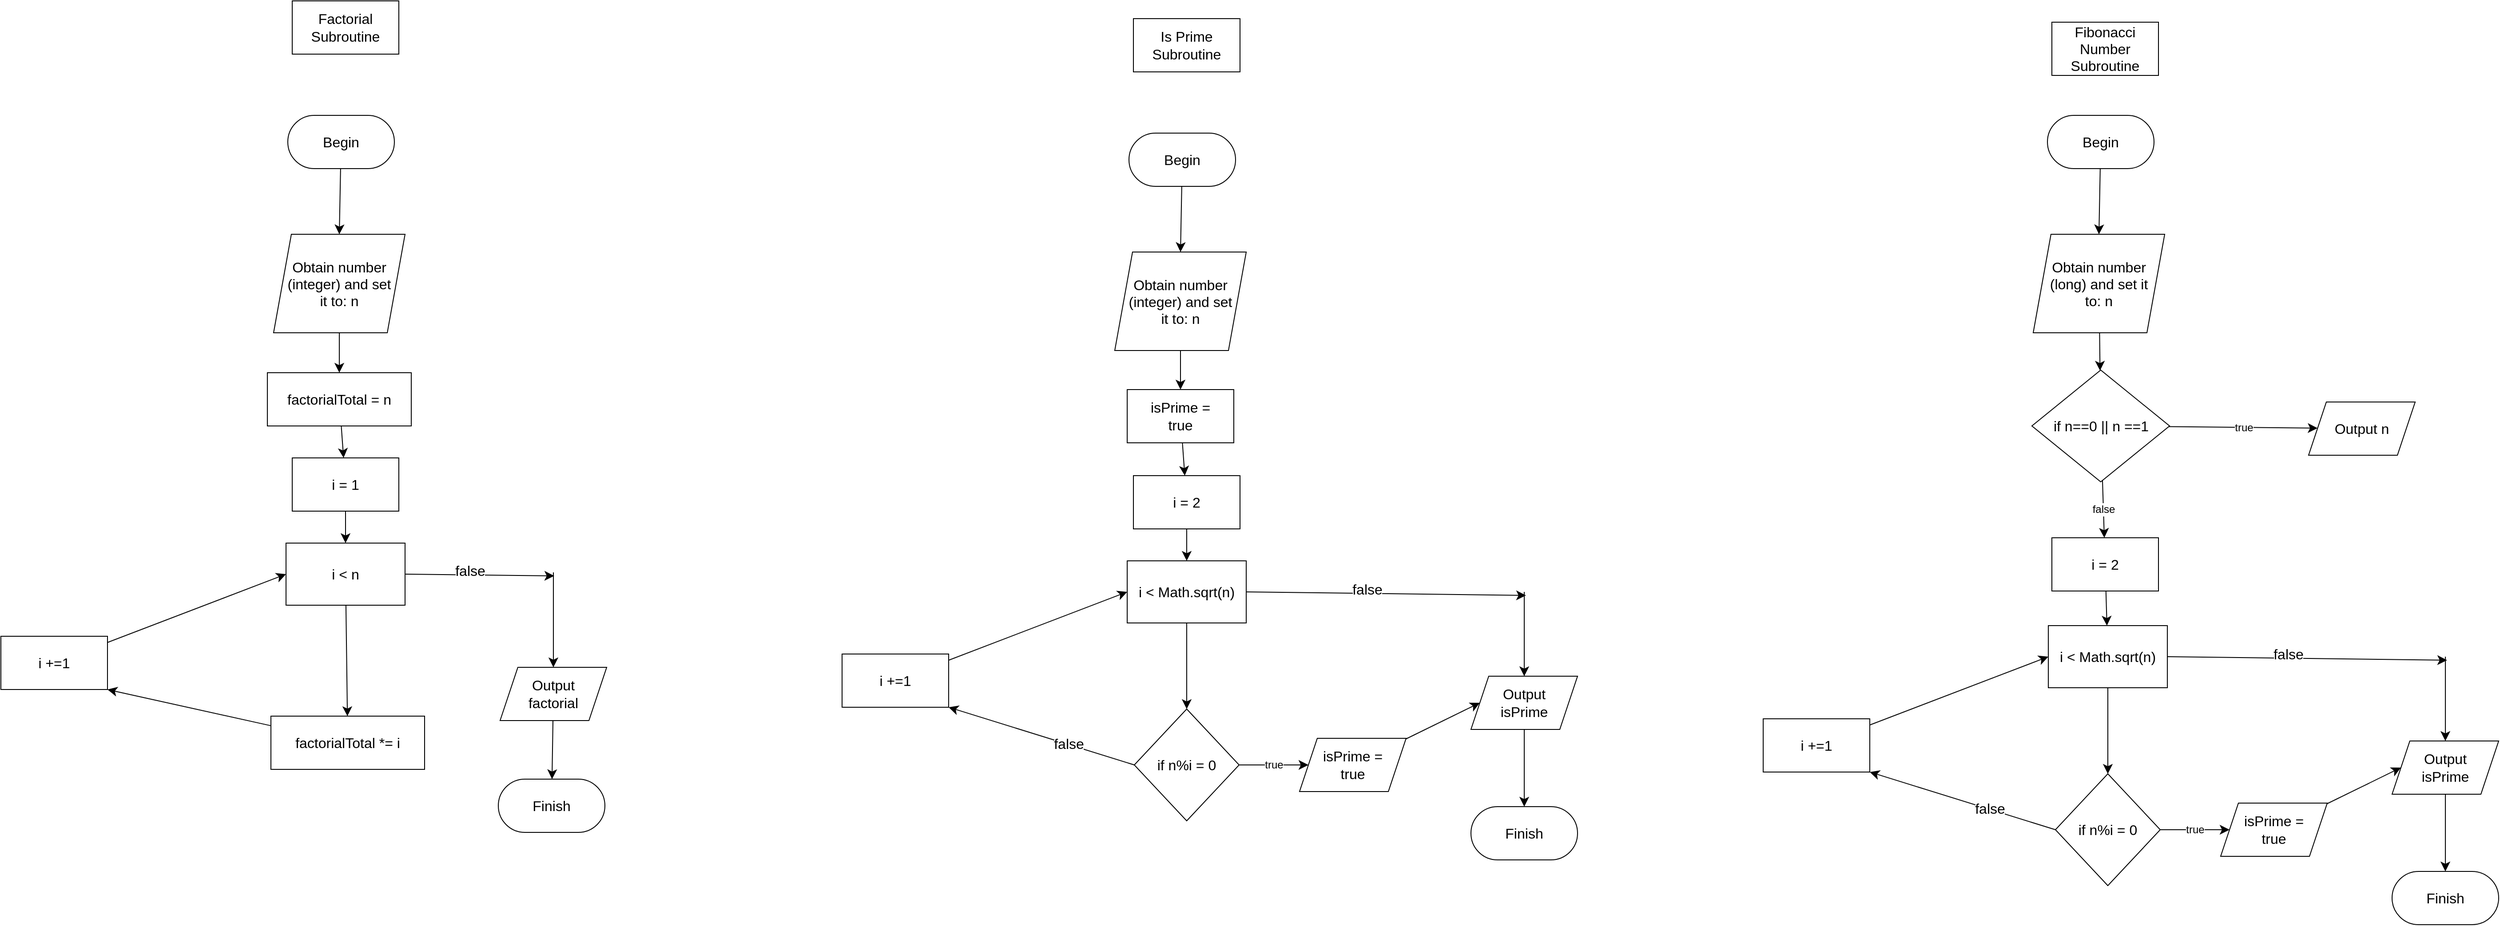 <mxfile version="20.8.3" type="github">
  <diagram id="WnnT9eaO3p0BWbKeblLl" name="Page-1">
    <mxGraphModel dx="1962" dy="1348" grid="0" gridSize="10" guides="1" tooltips="1" connect="1" arrows="1" fold="1" page="0" pageScale="1" pageWidth="827" pageHeight="1169" math="0" shadow="0">
      <root>
        <mxCell id="0" />
        <mxCell id="1" parent="0" />
        <mxCell id="kuhHr71bj72E31eIpp_Y-3" value="" style="edgeStyle=none;curved=1;rounded=0;orthogonalLoop=1;jettySize=auto;html=1;fontSize=12;startSize=8;endSize=8;entryX=0.5;entryY=0;entryDx=0;entryDy=0;" edge="1" parent="1" source="kuhHr71bj72E31eIpp_Y-1" target="kuhHr71bj72E31eIpp_Y-4">
          <mxGeometry relative="1" as="geometry">
            <mxPoint x="69" y="13" as="targetPoint" />
          </mxGeometry>
        </mxCell>
        <mxCell id="kuhHr71bj72E31eIpp_Y-1" value="Begin" style="rounded=1;whiteSpace=wrap;html=1;fontSize=16;arcSize=50;" vertex="1" parent="1">
          <mxGeometry x="9" y="-167" width="120" height="60" as="geometry" />
        </mxCell>
        <mxCell id="kuhHr71bj72E31eIpp_Y-12" value="" style="edgeStyle=none;curved=1;rounded=0;orthogonalLoop=1;jettySize=auto;html=1;fontSize=12;startSize=8;endSize=8;" edge="1" parent="1" source="kuhHr71bj72E31eIpp_Y-4" target="kuhHr71bj72E31eIpp_Y-11">
          <mxGeometry relative="1" as="geometry" />
        </mxCell>
        <mxCell id="kuhHr71bj72E31eIpp_Y-4" value="Obtain number (integer) and set it to: n" style="shape=parallelogram;perimeter=parallelogramPerimeter;whiteSpace=wrap;html=1;fixedSize=1;fontSize=16;spacing=12;" vertex="1" parent="1">
          <mxGeometry x="-7" y="-33" width="148" height="111" as="geometry" />
        </mxCell>
        <mxCell id="kuhHr71bj72E31eIpp_Y-20" value="" style="edgeStyle=none;curved=1;rounded=0;orthogonalLoop=1;jettySize=auto;html=1;fontSize=12;startSize=8;endSize=8;" edge="1" parent="1" source="kuhHr71bj72E31eIpp_Y-5" target="kuhHr71bj72E31eIpp_Y-19">
          <mxGeometry relative="1" as="geometry" />
        </mxCell>
        <mxCell id="kuhHr71bj72E31eIpp_Y-5" value="i &amp;lt; n" style="whiteSpace=wrap;html=1;fontSize=16;spacing=12;" vertex="1" parent="1">
          <mxGeometry x="7" y="315" width="134" height="70" as="geometry" />
        </mxCell>
        <mxCell id="kuhHr71bj72E31eIpp_Y-7" value="" style="endArrow=classic;html=1;rounded=0;fontSize=12;startSize=8;endSize=8;curved=1;exitX=1;exitY=0.5;exitDx=0;exitDy=0;" edge="1" parent="1" source="kuhHr71bj72E31eIpp_Y-5">
          <mxGeometry width="50" height="50" relative="1" as="geometry">
            <mxPoint x="41" y="207" as="sourcePoint" />
            <mxPoint x="309" y="352" as="targetPoint" />
          </mxGeometry>
        </mxCell>
        <mxCell id="kuhHr71bj72E31eIpp_Y-10" value="false" style="edgeLabel;html=1;align=center;verticalAlign=middle;resizable=0;points=[];fontSize=16;" vertex="1" connectable="0" parent="kuhHr71bj72E31eIpp_Y-7">
          <mxGeometry x="-0.135" y="5" relative="1" as="geometry">
            <mxPoint as="offset" />
          </mxGeometry>
        </mxCell>
        <mxCell id="kuhHr71bj72E31eIpp_Y-60" value="" style="edgeStyle=none;curved=1;rounded=0;orthogonalLoop=1;jettySize=auto;html=1;fontSize=12;startSize=8;endSize=8;" edge="1" parent="1" source="kuhHr71bj72E31eIpp_Y-8" target="kuhHr71bj72E31eIpp_Y-59">
          <mxGeometry relative="1" as="geometry" />
        </mxCell>
        <mxCell id="kuhHr71bj72E31eIpp_Y-8" value="Output factorial" style="shape=parallelogram;perimeter=parallelogramPerimeter;whiteSpace=wrap;html=1;fixedSize=1;fontSize=16;spacing=12;" vertex="1" parent="1">
          <mxGeometry x="248" y="455" width="120" height="60" as="geometry" />
        </mxCell>
        <mxCell id="kuhHr71bj72E31eIpp_Y-9" value="" style="endArrow=classic;html=1;rounded=0;fontSize=12;startSize=8;endSize=8;curved=1;entryX=0.5;entryY=0;entryDx=0;entryDy=0;" edge="1" parent="1" target="kuhHr71bj72E31eIpp_Y-8">
          <mxGeometry width="50" height="50" relative="1" as="geometry">
            <mxPoint x="308" y="348" as="sourcePoint" />
            <mxPoint x="377" y="238" as="targetPoint" />
          </mxGeometry>
        </mxCell>
        <mxCell id="kuhHr71bj72E31eIpp_Y-17" value="" style="edgeStyle=none;curved=1;rounded=0;orthogonalLoop=1;jettySize=auto;html=1;fontSize=12;startSize=8;endSize=8;" edge="1" parent="1" source="kuhHr71bj72E31eIpp_Y-11" target="kuhHr71bj72E31eIpp_Y-16">
          <mxGeometry relative="1" as="geometry" />
        </mxCell>
        <mxCell id="kuhHr71bj72E31eIpp_Y-11" value="factorialTotal = n" style="whiteSpace=wrap;html=1;fontSize=16;spacing=12;" vertex="1" parent="1">
          <mxGeometry x="-14" y="123" width="162" height="60" as="geometry" />
        </mxCell>
        <mxCell id="kuhHr71bj72E31eIpp_Y-18" value="" style="edgeStyle=none;curved=1;rounded=0;orthogonalLoop=1;jettySize=auto;html=1;fontSize=12;startSize=8;endSize=8;" edge="1" parent="1" source="kuhHr71bj72E31eIpp_Y-16" target="kuhHr71bj72E31eIpp_Y-5">
          <mxGeometry relative="1" as="geometry" />
        </mxCell>
        <mxCell id="kuhHr71bj72E31eIpp_Y-16" value="i = 1" style="rounded=0;whiteSpace=wrap;html=1;fontSize=16;" vertex="1" parent="1">
          <mxGeometry x="14" y="219" width="120" height="60" as="geometry" />
        </mxCell>
        <mxCell id="kuhHr71bj72E31eIpp_Y-22" value="" style="edgeStyle=none;curved=1;rounded=0;orthogonalLoop=1;jettySize=auto;html=1;fontSize=12;startSize=8;endSize=8;entryX=1;entryY=1;entryDx=0;entryDy=0;" edge="1" parent="1" source="kuhHr71bj72E31eIpp_Y-19" target="kuhHr71bj72E31eIpp_Y-21">
          <mxGeometry relative="1" as="geometry" />
        </mxCell>
        <mxCell id="kuhHr71bj72E31eIpp_Y-19" value="factorialTotal&amp;nbsp;*= i" style="whiteSpace=wrap;html=1;fontSize=16;spacing=12;" vertex="1" parent="1">
          <mxGeometry x="-10" y="510" width="173" height="60" as="geometry" />
        </mxCell>
        <mxCell id="kuhHr71bj72E31eIpp_Y-24" value="" style="edgeStyle=none;curved=1;rounded=0;orthogonalLoop=1;jettySize=auto;html=1;fontSize=12;startSize=8;endSize=8;entryX=0;entryY=0.5;entryDx=0;entryDy=0;" edge="1" parent="1" source="kuhHr71bj72E31eIpp_Y-21" target="kuhHr71bj72E31eIpp_Y-5">
          <mxGeometry relative="1" as="geometry">
            <mxPoint x="-254" y="300" as="targetPoint" />
          </mxGeometry>
        </mxCell>
        <mxCell id="kuhHr71bj72E31eIpp_Y-21" value="i +=1" style="whiteSpace=wrap;html=1;fontSize=16;spacing=12;" vertex="1" parent="1">
          <mxGeometry x="-314" y="420" width="120" height="60" as="geometry" />
        </mxCell>
        <mxCell id="kuhHr71bj72E31eIpp_Y-25" value="Factorial Subroutine" style="rounded=0;whiteSpace=wrap;html=1;fontSize=16;" vertex="1" parent="1">
          <mxGeometry x="14" y="-296" width="120" height="60" as="geometry" />
        </mxCell>
        <mxCell id="kuhHr71bj72E31eIpp_Y-26" value="" style="edgeStyle=none;curved=1;rounded=0;orthogonalLoop=1;jettySize=auto;html=1;fontSize=12;startSize=8;endSize=8;entryX=0.5;entryY=0;entryDx=0;entryDy=0;" edge="1" parent="1" source="kuhHr71bj72E31eIpp_Y-27" target="kuhHr71bj72E31eIpp_Y-29">
          <mxGeometry relative="1" as="geometry">
            <mxPoint x="1016" y="33" as="targetPoint" />
          </mxGeometry>
        </mxCell>
        <mxCell id="kuhHr71bj72E31eIpp_Y-27" value="Begin" style="rounded=1;whiteSpace=wrap;html=1;fontSize=16;arcSize=50;" vertex="1" parent="1">
          <mxGeometry x="956" y="-147" width="120" height="60" as="geometry" />
        </mxCell>
        <mxCell id="kuhHr71bj72E31eIpp_Y-28" value="" style="edgeStyle=none;curved=1;rounded=0;orthogonalLoop=1;jettySize=auto;html=1;fontSize=12;startSize=8;endSize=8;" edge="1" parent="1" source="kuhHr71bj72E31eIpp_Y-29" target="kuhHr71bj72E31eIpp_Y-37">
          <mxGeometry relative="1" as="geometry" />
        </mxCell>
        <mxCell id="kuhHr71bj72E31eIpp_Y-29" value="Obtain number (integer) and set it to: n" style="shape=parallelogram;perimeter=parallelogramPerimeter;whiteSpace=wrap;html=1;fixedSize=1;fontSize=16;spacing=12;" vertex="1" parent="1">
          <mxGeometry x="940" y="-13" width="148" height="111" as="geometry" />
        </mxCell>
        <mxCell id="kuhHr71bj72E31eIpp_Y-47" value="" style="edgeStyle=none;curved=1;rounded=0;orthogonalLoop=1;jettySize=auto;html=1;fontSize=12;startSize=8;endSize=8;" edge="1" parent="1" source="kuhHr71bj72E31eIpp_Y-31" target="kuhHr71bj72E31eIpp_Y-45">
          <mxGeometry relative="1" as="geometry" />
        </mxCell>
        <mxCell id="kuhHr71bj72E31eIpp_Y-31" value="i &amp;lt; Math.sqrt(n)" style="whiteSpace=wrap;html=1;fontSize=16;spacing=12;" vertex="1" parent="1">
          <mxGeometry x="954" y="335" width="134" height="70" as="geometry" />
        </mxCell>
        <mxCell id="kuhHr71bj72E31eIpp_Y-32" value="" style="endArrow=classic;html=1;rounded=0;fontSize=12;startSize=8;endSize=8;curved=1;exitX=1;exitY=0.5;exitDx=0;exitDy=0;" edge="1" parent="1" source="kuhHr71bj72E31eIpp_Y-31">
          <mxGeometry width="50" height="50" relative="1" as="geometry">
            <mxPoint x="988" y="227" as="sourcePoint" />
            <mxPoint x="1403" y="374" as="targetPoint" />
          </mxGeometry>
        </mxCell>
        <mxCell id="kuhHr71bj72E31eIpp_Y-33" value="false" style="edgeLabel;html=1;align=center;verticalAlign=middle;resizable=0;points=[];fontSize=16;" vertex="1" connectable="0" parent="kuhHr71bj72E31eIpp_Y-32">
          <mxGeometry x="-0.135" y="5" relative="1" as="geometry">
            <mxPoint as="offset" />
          </mxGeometry>
        </mxCell>
        <mxCell id="kuhHr71bj72E31eIpp_Y-58" style="edgeStyle=none;curved=1;rounded=0;orthogonalLoop=1;jettySize=auto;html=1;fontSize=12;startSize=8;endSize=8;" edge="1" parent="1" source="kuhHr71bj72E31eIpp_Y-34" target="kuhHr71bj72E31eIpp_Y-56">
          <mxGeometry relative="1" as="geometry" />
        </mxCell>
        <mxCell id="kuhHr71bj72E31eIpp_Y-34" value="Output isPrime" style="shape=parallelogram;perimeter=parallelogramPerimeter;whiteSpace=wrap;html=1;fixedSize=1;fontSize=16;spacing=12;" vertex="1" parent="1">
          <mxGeometry x="1341" y="465" width="120" height="60" as="geometry" />
        </mxCell>
        <mxCell id="kuhHr71bj72E31eIpp_Y-35" value="" style="endArrow=classic;html=1;rounded=0;fontSize=12;startSize=8;endSize=8;curved=1;entryX=0.5;entryY=0;entryDx=0;entryDy=0;" edge="1" parent="1" target="kuhHr71bj72E31eIpp_Y-34">
          <mxGeometry width="50" height="50" relative="1" as="geometry">
            <mxPoint x="1401" y="370" as="sourcePoint" />
            <mxPoint x="1324" y="258" as="targetPoint" />
          </mxGeometry>
        </mxCell>
        <mxCell id="kuhHr71bj72E31eIpp_Y-36" value="" style="edgeStyle=none;curved=1;rounded=0;orthogonalLoop=1;jettySize=auto;html=1;fontSize=12;startSize=8;endSize=8;" edge="1" parent="1" source="kuhHr71bj72E31eIpp_Y-37" target="kuhHr71bj72E31eIpp_Y-39">
          <mxGeometry relative="1" as="geometry" />
        </mxCell>
        <mxCell id="kuhHr71bj72E31eIpp_Y-37" value="isPrime = true" style="whiteSpace=wrap;html=1;fontSize=16;spacing=12;" vertex="1" parent="1">
          <mxGeometry x="954" y="142" width="120" height="60" as="geometry" />
        </mxCell>
        <mxCell id="kuhHr71bj72E31eIpp_Y-38" value="" style="edgeStyle=none;curved=1;rounded=0;orthogonalLoop=1;jettySize=auto;html=1;fontSize=12;startSize=8;endSize=8;" edge="1" parent="1" source="kuhHr71bj72E31eIpp_Y-39" target="kuhHr71bj72E31eIpp_Y-31">
          <mxGeometry relative="1" as="geometry" />
        </mxCell>
        <mxCell id="kuhHr71bj72E31eIpp_Y-39" value="i = 2" style="rounded=0;whiteSpace=wrap;html=1;fontSize=16;" vertex="1" parent="1">
          <mxGeometry x="961" y="239" width="120" height="60" as="geometry" />
        </mxCell>
        <mxCell id="kuhHr71bj72E31eIpp_Y-42" value="" style="edgeStyle=none;curved=1;rounded=0;orthogonalLoop=1;jettySize=auto;html=1;fontSize=12;startSize=8;endSize=8;entryX=0;entryY=0.5;entryDx=0;entryDy=0;" edge="1" parent="1" source="kuhHr71bj72E31eIpp_Y-43" target="kuhHr71bj72E31eIpp_Y-31">
          <mxGeometry relative="1" as="geometry">
            <mxPoint x="693" y="320" as="targetPoint" />
          </mxGeometry>
        </mxCell>
        <mxCell id="kuhHr71bj72E31eIpp_Y-43" value="i +=1" style="whiteSpace=wrap;html=1;fontSize=16;spacing=12;" vertex="1" parent="1">
          <mxGeometry x="633" y="440" width="120" height="60" as="geometry" />
        </mxCell>
        <mxCell id="kuhHr71bj72E31eIpp_Y-44" value="Is Prime Subroutine" style="rounded=0;whiteSpace=wrap;html=1;fontSize=16;" vertex="1" parent="1">
          <mxGeometry x="961" y="-276" width="120" height="60" as="geometry" />
        </mxCell>
        <mxCell id="kuhHr71bj72E31eIpp_Y-53" value="true" style="edgeStyle=none;curved=1;rounded=0;orthogonalLoop=1;jettySize=auto;html=1;fontSize=12;startSize=8;endSize=8;" edge="1" parent="1" source="kuhHr71bj72E31eIpp_Y-45" target="kuhHr71bj72E31eIpp_Y-50">
          <mxGeometry relative="1" as="geometry" />
        </mxCell>
        <mxCell id="kuhHr71bj72E31eIpp_Y-45" value="if n%i = 0" style="rhombus;whiteSpace=wrap;html=1;fontSize=16;spacing=12;" vertex="1" parent="1">
          <mxGeometry x="962" y="502" width="118" height="126" as="geometry" />
        </mxCell>
        <mxCell id="kuhHr71bj72E31eIpp_Y-48" value="" style="endArrow=classic;html=1;rounded=0;fontSize=12;startSize=8;endSize=8;curved=1;exitX=0;exitY=0.5;exitDx=0;exitDy=0;entryX=1;entryY=1;entryDx=0;entryDy=0;" edge="1" parent="1" source="kuhHr71bj72E31eIpp_Y-45" target="kuhHr71bj72E31eIpp_Y-43">
          <mxGeometry width="50" height="50" relative="1" as="geometry">
            <mxPoint x="851" y="417" as="sourcePoint" />
            <mxPoint x="901" y="367" as="targetPoint" />
          </mxGeometry>
        </mxCell>
        <mxCell id="kuhHr71bj72E31eIpp_Y-52" value="false" style="edgeLabel;html=1;align=center;verticalAlign=middle;resizable=0;points=[];fontSize=16;" vertex="1" connectable="0" parent="kuhHr71bj72E31eIpp_Y-48">
          <mxGeometry x="-0.294" relative="1" as="geometry">
            <mxPoint y="-1" as="offset" />
          </mxGeometry>
        </mxCell>
        <mxCell id="kuhHr71bj72E31eIpp_Y-54" value="" style="edgeStyle=none;curved=1;rounded=0;orthogonalLoop=1;jettySize=auto;html=1;fontSize=12;startSize=8;endSize=8;entryX=0;entryY=0.5;entryDx=0;entryDy=0;" edge="1" parent="1" source="kuhHr71bj72E31eIpp_Y-50" target="kuhHr71bj72E31eIpp_Y-34">
          <mxGeometry relative="1" as="geometry" />
        </mxCell>
        <mxCell id="kuhHr71bj72E31eIpp_Y-50" value="isPrime = true" style="shape=parallelogram;perimeter=parallelogramPerimeter;whiteSpace=wrap;html=1;fixedSize=1;fontSize=16;spacing=12;" vertex="1" parent="1">
          <mxGeometry x="1148" y="535" width="120" height="60" as="geometry" />
        </mxCell>
        <mxCell id="kuhHr71bj72E31eIpp_Y-56" value="Finish" style="rounded=1;whiteSpace=wrap;html=1;fontSize=16;arcSize=50;" vertex="1" parent="1">
          <mxGeometry x="1341" y="612" width="120" height="60" as="geometry" />
        </mxCell>
        <mxCell id="kuhHr71bj72E31eIpp_Y-59" value="Finish" style="rounded=1;whiteSpace=wrap;html=1;fontSize=16;arcSize=50;" vertex="1" parent="1">
          <mxGeometry x="246" y="581" width="120" height="60" as="geometry" />
        </mxCell>
        <mxCell id="kuhHr71bj72E31eIpp_Y-61" value="" style="edgeStyle=none;curved=1;rounded=0;orthogonalLoop=1;jettySize=auto;html=1;fontSize=12;startSize=8;endSize=8;entryX=0.5;entryY=0;entryDx=0;entryDy=0;" edge="1" parent="1" source="kuhHr71bj72E31eIpp_Y-62" target="kuhHr71bj72E31eIpp_Y-64">
          <mxGeometry relative="1" as="geometry">
            <mxPoint x="2050" y="13" as="targetPoint" />
          </mxGeometry>
        </mxCell>
        <mxCell id="kuhHr71bj72E31eIpp_Y-62" value="Begin" style="rounded=1;whiteSpace=wrap;html=1;fontSize=16;arcSize=50;" vertex="1" parent="1">
          <mxGeometry x="1990" y="-167" width="120" height="60" as="geometry" />
        </mxCell>
        <mxCell id="kuhHr71bj72E31eIpp_Y-88" value="" style="edgeStyle=none;curved=1;rounded=0;orthogonalLoop=1;jettySize=auto;html=1;fontSize=12;startSize=8;endSize=8;" edge="1" parent="1" source="kuhHr71bj72E31eIpp_Y-64" target="kuhHr71bj72E31eIpp_Y-87">
          <mxGeometry relative="1" as="geometry" />
        </mxCell>
        <mxCell id="kuhHr71bj72E31eIpp_Y-64" value="Obtain number (long) and set it to: n" style="shape=parallelogram;perimeter=parallelogramPerimeter;whiteSpace=wrap;html=1;fixedSize=1;fontSize=16;spacing=12;" vertex="1" parent="1">
          <mxGeometry x="1974" y="-33" width="148" height="111" as="geometry" />
        </mxCell>
        <mxCell id="kuhHr71bj72E31eIpp_Y-65" value="" style="edgeStyle=none;curved=1;rounded=0;orthogonalLoop=1;jettySize=auto;html=1;fontSize=12;startSize=8;endSize=8;" edge="1" parent="1" source="kuhHr71bj72E31eIpp_Y-66" target="kuhHr71bj72E31eIpp_Y-79">
          <mxGeometry relative="1" as="geometry" />
        </mxCell>
        <mxCell id="kuhHr71bj72E31eIpp_Y-66" value="i &amp;lt; Math.sqrt(n)" style="whiteSpace=wrap;html=1;fontSize=16;spacing=12;" vertex="1" parent="1">
          <mxGeometry x="1991" y="408" width="134" height="70" as="geometry" />
        </mxCell>
        <mxCell id="kuhHr71bj72E31eIpp_Y-67" value="" style="endArrow=classic;html=1;rounded=0;fontSize=12;startSize=8;endSize=8;curved=1;exitX=1;exitY=0.5;exitDx=0;exitDy=0;" edge="1" parent="1" source="kuhHr71bj72E31eIpp_Y-66">
          <mxGeometry width="50" height="50" relative="1" as="geometry">
            <mxPoint x="2025" y="300" as="sourcePoint" />
            <mxPoint x="2440" y="447" as="targetPoint" />
          </mxGeometry>
        </mxCell>
        <mxCell id="kuhHr71bj72E31eIpp_Y-68" value="false" style="edgeLabel;html=1;align=center;verticalAlign=middle;resizable=0;points=[];fontSize=16;" vertex="1" connectable="0" parent="kuhHr71bj72E31eIpp_Y-67">
          <mxGeometry x="-0.135" y="5" relative="1" as="geometry">
            <mxPoint as="offset" />
          </mxGeometry>
        </mxCell>
        <mxCell id="kuhHr71bj72E31eIpp_Y-69" style="edgeStyle=none;curved=1;rounded=0;orthogonalLoop=1;jettySize=auto;html=1;fontSize=12;startSize=8;endSize=8;" edge="1" parent="1" source="kuhHr71bj72E31eIpp_Y-70" target="kuhHr71bj72E31eIpp_Y-84">
          <mxGeometry relative="1" as="geometry" />
        </mxCell>
        <mxCell id="kuhHr71bj72E31eIpp_Y-70" value="Output isPrime" style="shape=parallelogram;perimeter=parallelogramPerimeter;whiteSpace=wrap;html=1;fixedSize=1;fontSize=16;spacing=12;" vertex="1" parent="1">
          <mxGeometry x="2378" y="538" width="120" height="60" as="geometry" />
        </mxCell>
        <mxCell id="kuhHr71bj72E31eIpp_Y-71" value="" style="endArrow=classic;html=1;rounded=0;fontSize=12;startSize=8;endSize=8;curved=1;entryX=0.5;entryY=0;entryDx=0;entryDy=0;" edge="1" parent="1" target="kuhHr71bj72E31eIpp_Y-70">
          <mxGeometry width="50" height="50" relative="1" as="geometry">
            <mxPoint x="2438" y="443" as="sourcePoint" />
            <mxPoint x="2361" y="331" as="targetPoint" />
          </mxGeometry>
        </mxCell>
        <mxCell id="kuhHr71bj72E31eIpp_Y-89" value="" style="edgeStyle=none;curved=1;rounded=0;orthogonalLoop=1;jettySize=auto;html=1;fontSize=12;startSize=8;endSize=8;" edge="1" parent="1" source="kuhHr71bj72E31eIpp_Y-75" target="kuhHr71bj72E31eIpp_Y-66">
          <mxGeometry relative="1" as="geometry" />
        </mxCell>
        <mxCell id="kuhHr71bj72E31eIpp_Y-75" value="i = 2" style="rounded=0;whiteSpace=wrap;html=1;fontSize=16;" vertex="1" parent="1">
          <mxGeometry x="1995" y="309" width="120" height="60" as="geometry" />
        </mxCell>
        <mxCell id="kuhHr71bj72E31eIpp_Y-76" value="" style="edgeStyle=none;curved=1;rounded=0;orthogonalLoop=1;jettySize=auto;html=1;fontSize=12;startSize=8;endSize=8;entryX=0;entryY=0.5;entryDx=0;entryDy=0;" edge="1" parent="1" source="kuhHr71bj72E31eIpp_Y-77" target="kuhHr71bj72E31eIpp_Y-66">
          <mxGeometry relative="1" as="geometry">
            <mxPoint x="1730" y="393" as="targetPoint" />
          </mxGeometry>
        </mxCell>
        <mxCell id="kuhHr71bj72E31eIpp_Y-77" value="i +=1" style="whiteSpace=wrap;html=1;fontSize=16;spacing=12;" vertex="1" parent="1">
          <mxGeometry x="1670" y="513" width="120" height="60" as="geometry" />
        </mxCell>
        <mxCell id="kuhHr71bj72E31eIpp_Y-78" value="true" style="edgeStyle=none;curved=1;rounded=0;orthogonalLoop=1;jettySize=auto;html=1;fontSize=12;startSize=8;endSize=8;" edge="1" parent="1" source="kuhHr71bj72E31eIpp_Y-79" target="kuhHr71bj72E31eIpp_Y-83">
          <mxGeometry relative="1" as="geometry" />
        </mxCell>
        <mxCell id="kuhHr71bj72E31eIpp_Y-79" value="if n%i = 0" style="rhombus;whiteSpace=wrap;html=1;fontSize=16;spacing=12;" vertex="1" parent="1">
          <mxGeometry x="1999" y="575" width="118" height="126" as="geometry" />
        </mxCell>
        <mxCell id="kuhHr71bj72E31eIpp_Y-80" value="" style="endArrow=classic;html=1;rounded=0;fontSize=12;startSize=8;endSize=8;curved=1;exitX=0;exitY=0.5;exitDx=0;exitDy=0;entryX=1;entryY=1;entryDx=0;entryDy=0;" edge="1" parent="1" source="kuhHr71bj72E31eIpp_Y-79" target="kuhHr71bj72E31eIpp_Y-77">
          <mxGeometry width="50" height="50" relative="1" as="geometry">
            <mxPoint x="1888" y="490" as="sourcePoint" />
            <mxPoint x="1938" y="440" as="targetPoint" />
          </mxGeometry>
        </mxCell>
        <mxCell id="kuhHr71bj72E31eIpp_Y-81" value="false" style="edgeLabel;html=1;align=center;verticalAlign=middle;resizable=0;points=[];fontSize=16;" vertex="1" connectable="0" parent="kuhHr71bj72E31eIpp_Y-80">
          <mxGeometry x="-0.294" relative="1" as="geometry">
            <mxPoint y="-1" as="offset" />
          </mxGeometry>
        </mxCell>
        <mxCell id="kuhHr71bj72E31eIpp_Y-82" value="" style="edgeStyle=none;curved=1;rounded=0;orthogonalLoop=1;jettySize=auto;html=1;fontSize=12;startSize=8;endSize=8;entryX=0;entryY=0.5;entryDx=0;entryDy=0;" edge="1" parent="1" source="kuhHr71bj72E31eIpp_Y-83" target="kuhHr71bj72E31eIpp_Y-70">
          <mxGeometry relative="1" as="geometry" />
        </mxCell>
        <mxCell id="kuhHr71bj72E31eIpp_Y-83" value="isPrime = true" style="shape=parallelogram;perimeter=parallelogramPerimeter;whiteSpace=wrap;html=1;fixedSize=1;fontSize=16;spacing=12;" vertex="1" parent="1">
          <mxGeometry x="2185" y="608" width="120" height="60" as="geometry" />
        </mxCell>
        <mxCell id="kuhHr71bj72E31eIpp_Y-84" value="Finish" style="rounded=1;whiteSpace=wrap;html=1;fontSize=16;arcSize=50;" vertex="1" parent="1">
          <mxGeometry x="2378" y="685" width="120" height="60" as="geometry" />
        </mxCell>
        <mxCell id="kuhHr71bj72E31eIpp_Y-85" value="Fibonacci Number Subroutine" style="rounded=0;whiteSpace=wrap;html=1;fontSize=16;" vertex="1" parent="1">
          <mxGeometry x="1995" y="-272" width="120" height="60" as="geometry" />
        </mxCell>
        <mxCell id="kuhHr71bj72E31eIpp_Y-91" value="true" style="edgeStyle=none;curved=1;rounded=0;orthogonalLoop=1;jettySize=auto;html=1;fontSize=12;startSize=8;endSize=8;" edge="1" parent="1" source="kuhHr71bj72E31eIpp_Y-87" target="kuhHr71bj72E31eIpp_Y-90">
          <mxGeometry relative="1" as="geometry" />
        </mxCell>
        <mxCell id="kuhHr71bj72E31eIpp_Y-92" value="false" style="edgeStyle=none;curved=1;rounded=0;orthogonalLoop=1;jettySize=auto;html=1;fontSize=12;startSize=8;endSize=8;" edge="1" parent="1" source="kuhHr71bj72E31eIpp_Y-87" target="kuhHr71bj72E31eIpp_Y-75">
          <mxGeometry relative="1" as="geometry" />
        </mxCell>
        <mxCell id="kuhHr71bj72E31eIpp_Y-87" value="if n==0 || n ==1" style="rhombus;whiteSpace=wrap;html=1;fontSize=16;spacing=12;" vertex="1" parent="1">
          <mxGeometry x="1972.5" y="120" width="155" height="126" as="geometry" />
        </mxCell>
        <mxCell id="kuhHr71bj72E31eIpp_Y-90" value="Output n" style="shape=parallelogram;perimeter=parallelogramPerimeter;whiteSpace=wrap;html=1;fixedSize=1;fontSize=16;" vertex="1" parent="1">
          <mxGeometry x="2284" y="156" width="120" height="60" as="geometry" />
        </mxCell>
      </root>
    </mxGraphModel>
  </diagram>
</mxfile>

